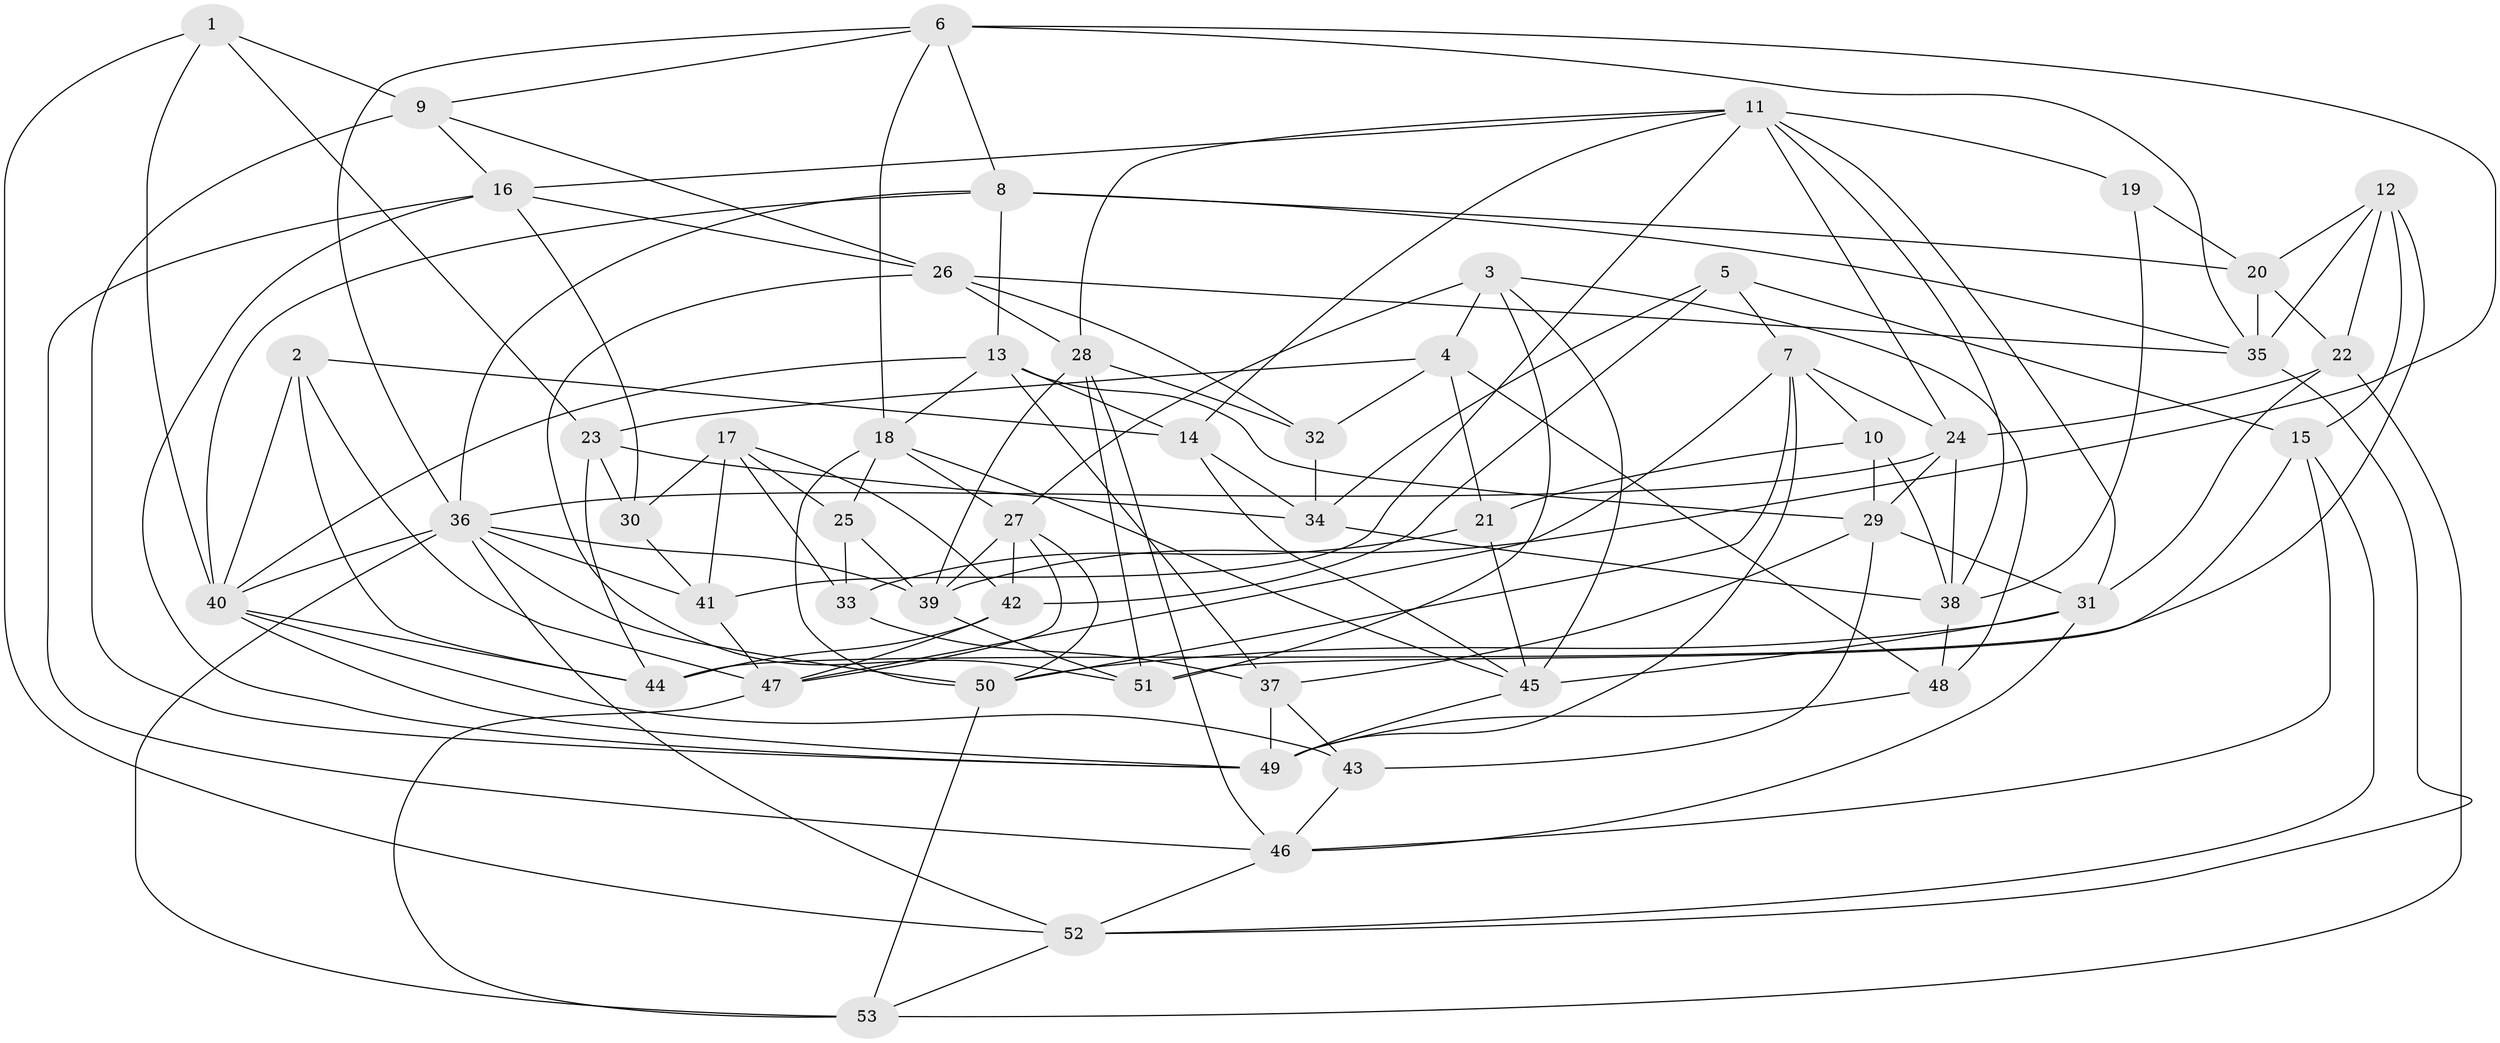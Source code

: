 // original degree distribution, {4: 1.0}
// Generated by graph-tools (version 1.1) at 2025/03/03/09/25 03:03:03]
// undirected, 53 vertices, 142 edges
graph export_dot {
graph [start="1"]
  node [color=gray90,style=filled];
  1;
  2;
  3;
  4;
  5;
  6;
  7;
  8;
  9;
  10;
  11;
  12;
  13;
  14;
  15;
  16;
  17;
  18;
  19;
  20;
  21;
  22;
  23;
  24;
  25;
  26;
  27;
  28;
  29;
  30;
  31;
  32;
  33;
  34;
  35;
  36;
  37;
  38;
  39;
  40;
  41;
  42;
  43;
  44;
  45;
  46;
  47;
  48;
  49;
  50;
  51;
  52;
  53;
  1 -- 9 [weight=1.0];
  1 -- 23 [weight=1.0];
  1 -- 40 [weight=1.0];
  1 -- 52 [weight=1.0];
  2 -- 14 [weight=1.0];
  2 -- 40 [weight=1.0];
  2 -- 44 [weight=1.0];
  2 -- 47 [weight=1.0];
  3 -- 4 [weight=1.0];
  3 -- 27 [weight=1.0];
  3 -- 45 [weight=1.0];
  3 -- 48 [weight=1.0];
  3 -- 51 [weight=2.0];
  4 -- 21 [weight=2.0];
  4 -- 23 [weight=1.0];
  4 -- 32 [weight=1.0];
  4 -- 48 [weight=1.0];
  5 -- 7 [weight=1.0];
  5 -- 15 [weight=2.0];
  5 -- 34 [weight=1.0];
  5 -- 42 [weight=2.0];
  6 -- 8 [weight=1.0];
  6 -- 9 [weight=1.0];
  6 -- 18 [weight=1.0];
  6 -- 35 [weight=1.0];
  6 -- 36 [weight=1.0];
  6 -- 39 [weight=1.0];
  7 -- 10 [weight=1.0];
  7 -- 24 [weight=1.0];
  7 -- 47 [weight=1.0];
  7 -- 49 [weight=1.0];
  7 -- 50 [weight=1.0];
  8 -- 13 [weight=1.0];
  8 -- 20 [weight=1.0];
  8 -- 35 [weight=1.0];
  8 -- 36 [weight=1.0];
  8 -- 40 [weight=1.0];
  9 -- 16 [weight=1.0];
  9 -- 26 [weight=1.0];
  9 -- 49 [weight=2.0];
  10 -- 21 [weight=1.0];
  10 -- 29 [weight=1.0];
  10 -- 38 [weight=1.0];
  11 -- 14 [weight=1.0];
  11 -- 16 [weight=1.0];
  11 -- 19 [weight=1.0];
  11 -- 24 [weight=1.0];
  11 -- 28 [weight=1.0];
  11 -- 31 [weight=1.0];
  11 -- 38 [weight=1.0];
  11 -- 41 [weight=1.0];
  12 -- 15 [weight=1.0];
  12 -- 20 [weight=1.0];
  12 -- 22 [weight=1.0];
  12 -- 35 [weight=1.0];
  12 -- 44 [weight=2.0];
  13 -- 14 [weight=1.0];
  13 -- 18 [weight=1.0];
  13 -- 29 [weight=1.0];
  13 -- 37 [weight=1.0];
  13 -- 40 [weight=1.0];
  14 -- 34 [weight=2.0];
  14 -- 45 [weight=1.0];
  15 -- 46 [weight=1.0];
  15 -- 51 [weight=1.0];
  15 -- 52 [weight=1.0];
  16 -- 26 [weight=1.0];
  16 -- 30 [weight=1.0];
  16 -- 46 [weight=1.0];
  16 -- 49 [weight=1.0];
  17 -- 25 [weight=1.0];
  17 -- 30 [weight=2.0];
  17 -- 33 [weight=1.0];
  17 -- 41 [weight=1.0];
  17 -- 42 [weight=1.0];
  18 -- 25 [weight=1.0];
  18 -- 27 [weight=1.0];
  18 -- 45 [weight=1.0];
  18 -- 50 [weight=1.0];
  19 -- 20 [weight=2.0];
  19 -- 38 [weight=1.0];
  20 -- 22 [weight=1.0];
  20 -- 35 [weight=1.0];
  21 -- 33 [weight=2.0];
  21 -- 45 [weight=1.0];
  22 -- 24 [weight=1.0];
  22 -- 31 [weight=1.0];
  22 -- 53 [weight=2.0];
  23 -- 30 [weight=2.0];
  23 -- 34 [weight=1.0];
  23 -- 44 [weight=1.0];
  24 -- 29 [weight=1.0];
  24 -- 36 [weight=1.0];
  24 -- 38 [weight=1.0];
  25 -- 33 [weight=1.0];
  25 -- 39 [weight=1.0];
  26 -- 28 [weight=1.0];
  26 -- 32 [weight=1.0];
  26 -- 35 [weight=1.0];
  26 -- 51 [weight=1.0];
  27 -- 39 [weight=1.0];
  27 -- 42 [weight=1.0];
  27 -- 47 [weight=1.0];
  27 -- 50 [weight=1.0];
  28 -- 32 [weight=1.0];
  28 -- 39 [weight=1.0];
  28 -- 46 [weight=1.0];
  28 -- 51 [weight=1.0];
  29 -- 31 [weight=1.0];
  29 -- 37 [weight=1.0];
  29 -- 43 [weight=1.0];
  30 -- 41 [weight=1.0];
  31 -- 45 [weight=1.0];
  31 -- 46 [weight=1.0];
  31 -- 50 [weight=1.0];
  32 -- 34 [weight=1.0];
  33 -- 37 [weight=2.0];
  34 -- 38 [weight=1.0];
  35 -- 52 [weight=1.0];
  36 -- 39 [weight=1.0];
  36 -- 40 [weight=1.0];
  36 -- 41 [weight=2.0];
  36 -- 50 [weight=1.0];
  36 -- 52 [weight=1.0];
  36 -- 53 [weight=1.0];
  37 -- 43 [weight=1.0];
  37 -- 49 [weight=1.0];
  38 -- 48 [weight=1.0];
  39 -- 51 [weight=1.0];
  40 -- 43 [weight=1.0];
  40 -- 44 [weight=1.0];
  40 -- 49 [weight=1.0];
  41 -- 47 [weight=1.0];
  42 -- 44 [weight=1.0];
  42 -- 47 [weight=1.0];
  43 -- 46 [weight=1.0];
  45 -- 49 [weight=1.0];
  46 -- 52 [weight=1.0];
  47 -- 53 [weight=1.0];
  48 -- 49 [weight=1.0];
  50 -- 53 [weight=1.0];
  52 -- 53 [weight=1.0];
}
